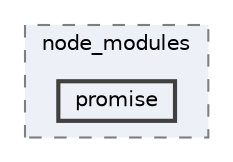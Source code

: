 digraph "pkiclassroomrescheduler/src/main/frontend/node_modules/promise"
{
 // LATEX_PDF_SIZE
  bgcolor="transparent";
  edge [fontname=Helvetica,fontsize=10,labelfontname=Helvetica,labelfontsize=10];
  node [fontname=Helvetica,fontsize=10,shape=box,height=0.2,width=0.4];
  compound=true
  subgraph clusterdir_72953eda66ccb3a2722c28e1c3e6c23b {
    graph [ bgcolor="#edf0f7", pencolor="grey50", label="node_modules", fontname=Helvetica,fontsize=10 style="filled,dashed", URL="dir_72953eda66ccb3a2722c28e1c3e6c23b.html",tooltip=""]
  dir_b9fdd5e2b3dac77c7baf63a24de0b555 [label="promise", fillcolor="#edf0f7", color="grey25", style="filled,bold", URL="dir_b9fdd5e2b3dac77c7baf63a24de0b555.html",tooltip=""];
  }
}

